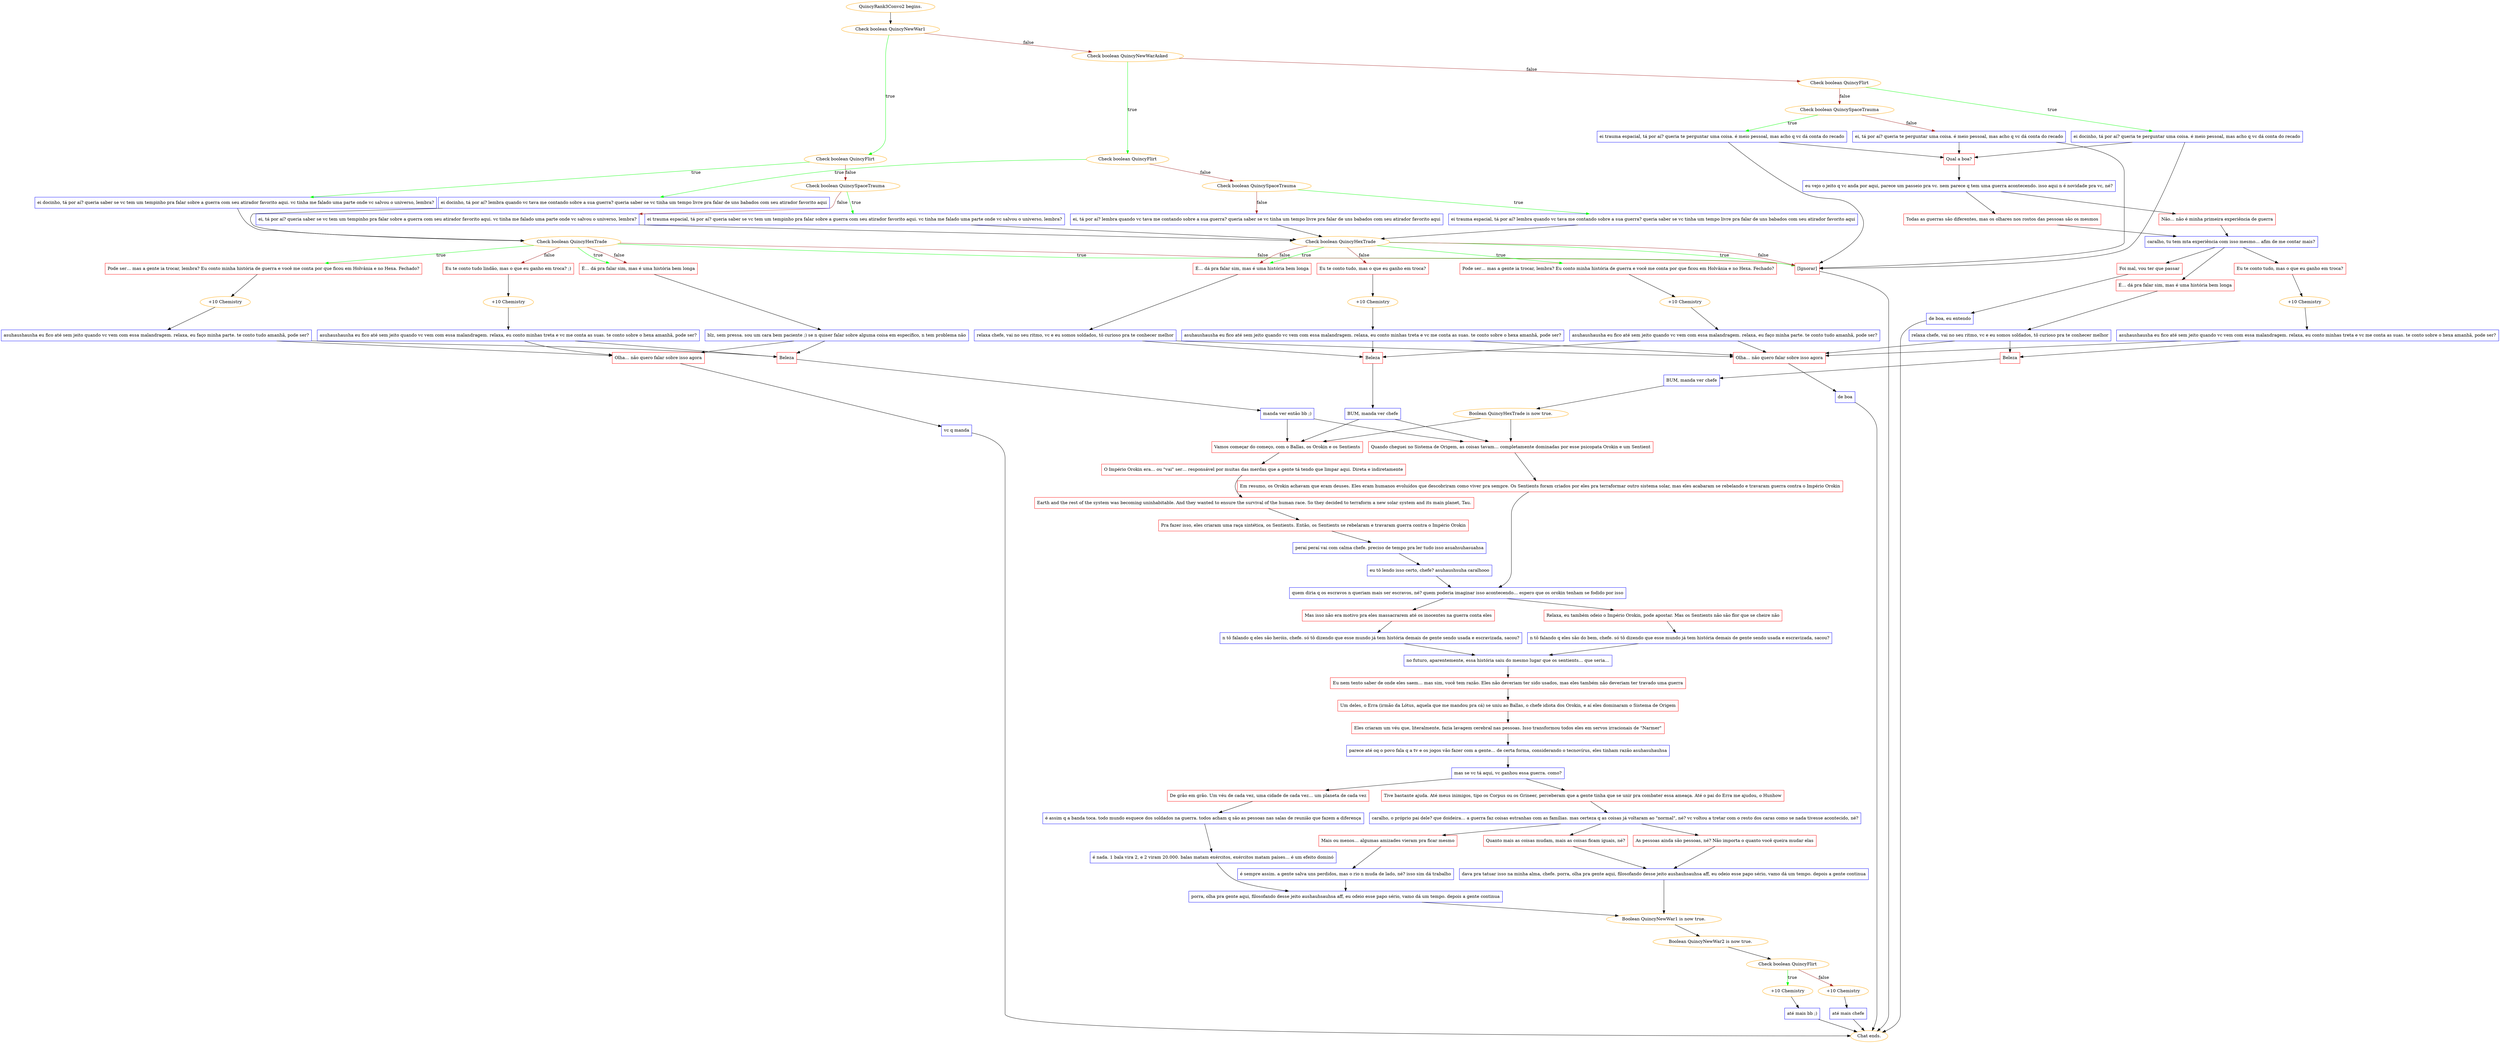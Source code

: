 digraph {
	"QuincyRank3Convo2 begins." [color=orange];
		"QuincyRank3Convo2 begins." -> j1227234177;
	j1227234177 [label="Check boolean QuincyNewWar1",color=orange];
		j1227234177 -> j3433158672 [label=true,color=green];
		j1227234177 -> j970692775 [label=false,color=brown];
	j3433158672 [label="Check boolean QuincyFlirt",color=orange];
		j3433158672 -> j2920404409 [label=true,color=green];
		j3433158672 -> j3134332762 [label=false,color=brown];
	j970692775 [label="Check boolean QuincyNewWarAsked",color=orange];
		j970692775 -> j4151139557 [label=true,color=green];
		j970692775 -> j1584210937 [label=false,color=brown];
	j2920404409 [label="ei docinho, tá por aí? queria saber se vc tem um tempinho pra falar sobre a guerra com seu atirador favorito aqui. vc tinha me falado uma parte onde vc salvou o universo, lembra?",shape=box,color=blue];
		j2920404409 -> j2930633811;
	j3134332762 [label="Check boolean QuincySpaceTrauma",color=orange];
		j3134332762 -> j1692734318 [label=true,color=green];
		j3134332762 -> j558605260 [label=false,color=brown];
	j4151139557 [label="Check boolean QuincyFlirt",color=orange];
		j4151139557 -> j2249421026 [label=true,color=green];
		j4151139557 -> j3134221175 [label=false,color=brown];
	j1584210937 [label="Check boolean QuincyFlirt",color=orange];
		j1584210937 -> j2701193218 [label=true,color=green];
		j1584210937 -> j2192536443 [label=false,color=brown];
	j2930633811 [label="Check boolean QuincyHexTrade",color=orange];
		j2930633811 -> j2693519038 [label=true,color=green];
		j2930633811 -> j2582116826 [label=true,color=green];
		j2930633811 -> j1678137900 [label=true,color=green];
		j2930633811 -> j3110406009 [label=false,color=brown];
		j2930633811 -> j2582116826 [label=false,color=brown];
		j2930633811 -> j1678137900 [label=false,color=brown];
	j1692734318 [label="ei trauma espacial, tá por aí? queria saber se vc tem um tempinho pra falar sobre a guerra com seu atirador favorito aqui. vc tinha me falado uma parte onde vc salvou o universo, lembra?",shape=box,color=blue];
		j1692734318 -> j3628214946;
	j558605260 [label="ei, tá por aí? queria saber se vc tem um tempinho pra falar sobre a guerra com seu atirador favorito aqui. vc tinha me falado uma parte onde vc salvou o universo, lembra?",shape=box,color=blue];
		j558605260 -> j3628214946;
	j2249421026 [label="ei docinho, tá por aí? lembra quando vc tava me contando sobre a sua guerra? queria saber se vc tinha um tempo livre pra falar de uns babados com seu atirador favorito aqui",shape=box,color=blue];
		j2249421026 -> j2930633811;
	j3134221175 [label="Check boolean QuincySpaceTrauma",color=orange];
		j3134221175 -> j3802640725 [label=true,color=green];
		j3134221175 -> j1466849654 [label=false,color=brown];
	j2701193218 [label="ei docinho, tá por aí? queria te perguntar uma coisa. é meio pessoal, mas acho q vc dá conta do recado",shape=box,color=blue];
		j2701193218 -> j2112535028;
		j2701193218 -> j1678137900;
	j2192536443 [label="Check boolean QuincySpaceTrauma",color=orange];
		j2192536443 -> j254845491 [label=true,color=green];
		j2192536443 -> j1856935759 [label=false,color=brown];
	j2693519038 [label="Pode ser… mas a gente ia trocar, lembra? Eu conto minha história de guerra e você me conta por que ficou em Holvânia e no Hexa. Fechado?",shape=box,color=red];
		j2693519038 -> j3897970062;
	j2582116826 [label="É… dá pra falar sim, mas é uma história bem longa",shape=box,color=red];
		j2582116826 -> j3135794523;
	j1678137900 [label="[Ignorar]",shape=box,color=red];
		j1678137900 -> "Chat ends.";
	j3110406009 [label="Eu te conto tudo lindão, mas o que eu ganho em troca? ;)",shape=box,color=red];
		j3110406009 -> j2649487820;
	j3628214946 [label="Check boolean QuincyHexTrade",color=orange];
		j3628214946 -> j3155388525 [label=true,color=green];
		j3628214946 -> j714574012 [label=true,color=green];
		j3628214946 -> j1678137900 [label=true,color=green];
		j3628214946 -> j1340003969 [label=false,color=brown];
		j3628214946 -> j714574012 [label=false,color=brown];
		j3628214946 -> j1678137900 [label=false,color=brown];
	j3802640725 [label="ei trauma espacial, tá por aí? lembra quando vc tava me contando sobre a sua guerra? queria saber se vc tinha um tempo livre pra falar de uns babados com seu atirador favorito aqui",shape=box,color=blue];
		j3802640725 -> j3628214946;
	j1466849654 [label="ei, tá por aí? lembra quando vc tava me contando sobre a sua guerra? queria saber se vc tinha um tempo livre pra falar de uns babados com seu atirador favorito aqui",shape=box,color=blue];
		j1466849654 -> j3628214946;
	j2112535028 [label="Qual a boa?",shape=box,color=red];
		j2112535028 -> j2161949019;
	j254845491 [label="ei trauma espacial, tá por aí? queria te perguntar uma coisa. é meio pessoal, mas acho q vc dá conta do recado",shape=box,color=blue];
		j254845491 -> j2112535028;
		j254845491 -> j1678137900;
	j1856935759 [label="ei, tá por aí? queria te perguntar uma coisa. é meio pessoal, mas acho q vc dá conta do recado",shape=box,color=blue];
		j1856935759 -> j2112535028;
		j1856935759 -> j1678137900;
	j3897970062 [label="+10 Chemistry",color=orange];
		j3897970062 -> j2013725262;
	j3135794523 [label="blz, sem pressa. sou um cara bem paciente ;) se n quiser falar sobre alguma coisa em específico, n tem problema não",shape=box,color=blue];
		j3135794523 -> j4058131365;
		j3135794523 -> j49254430;
	"Chat ends." [color=orange];
	j2649487820 [label="+10 Chemistry",color=orange];
		j2649487820 -> j3736384970;
	j3155388525 [label="Pode ser… mas a gente ia trocar, lembra? Eu conto minha história de guerra e você me conta por que ficou em Holvânia e no Hexa. Fechado?",shape=box,color=red];
		j3155388525 -> j1474014707;
	j714574012 [label="É… dá pra falar sim, mas é uma história bem longa",shape=box,color=red];
		j714574012 -> j3006652217;
	j1340003969 [label="Eu te conto tudo, mas o que eu ganho em troca?",shape=box,color=red];
		j1340003969 -> j384329855;
	j2161949019 [label="eu vejo o jeito q vc anda por aqui, parece um passeio pra vc. nem parece q tem uma guerra acontecendo. isso aqui n é novidade pra vc, né?",shape=box,color=blue];
		j2161949019 -> j2019390733;
		j2161949019 -> j3475768903;
	j2013725262 [label="asuhaushausha eu fico até sem jeito quando vc vem com essa malandragem. relaxa, eu faço minha parte. te conto tudo amanhã, pode ser?",shape=box,color=blue];
		j2013725262 -> j4058131365;
		j2013725262 -> j49254430;
	j4058131365 [label="Beleza",shape=box,color=red];
		j4058131365 -> j2762784902;
	j49254430 [label="Olha… não quero falar sobre isso agora",shape=box,color=red];
		j49254430 -> j2840347641;
	j3736384970 [label="asuhaushausha eu fico até sem jeito quando vc vem com essa malandragem. relaxa, eu conto minhas treta e vc me conta as suas. te conto sobre o hexa amanhã, pode ser?",shape=box,color=blue];
		j3736384970 -> j4058131365;
		j3736384970 -> j49254430;
	j1474014707 [label="+10 Chemistry",color=orange];
		j1474014707 -> j956324216;
	j3006652217 [label="relaxa chefe, vai no seu ritmo, vc e eu somos soldados, tô curioso pra te conhecer melhor",shape=box,color=blue];
		j3006652217 -> j2300915327;
		j3006652217 -> j45639951;
	j384329855 [label="+10 Chemistry",color=orange];
		j384329855 -> j2162118008;
	j2019390733 [label="Não… não é minha primeira experiência de guerra",shape=box,color=red];
		j2019390733 -> j3786950092;
	j3475768903 [label="Todas as guerras são diferentes, mas os olhares nos rostos das pessoas são os mesmos",shape=box,color=red];
		j3475768903 -> j3786950092;
	j2762784902 [label="manda ver então bb ;)",shape=box,color=blue];
		j2762784902 -> j1635959620;
		j2762784902 -> j3410675970;
	j2840347641 [label="vc q manda",shape=box,color=blue];
		j2840347641 -> "Chat ends.";
	j956324216 [label="asuhaushausha eu fico até sem jeito quando vc vem com essa malandragem. relaxa, eu faço minha parte. te conto tudo amanhã, pode ser?",shape=box,color=blue];
		j956324216 -> j2300915327;
		j956324216 -> j45639951;
	j2300915327 [label="Beleza",shape=box,color=red];
		j2300915327 -> j3505646054;
	j45639951 [label="Olha… não quero falar sobre isso agora",shape=box,color=red];
		j45639951 -> j2284542647;
	j2162118008 [label="asuhaushausha eu fico até sem jeito quando vc vem com essa malandragem. relaxa, eu conto minhas treta e vc me conta as suas. te conto sobre o hexa amanhã, pode ser?",shape=box,color=blue];
		j2162118008 -> j2300915327;
		j2162118008 -> j45639951;
	j3786950092 [label="caralho, tu tem mta experiência com isso mesmo… afim de me contar mais?",shape=box,color=blue];
		j3786950092 -> j2580146909;
		j3786950092 -> j3511358525;
		j3786950092 -> j1808780922;
	j1635959620 [label="Quando cheguei no Sistema de Origem, as coisas tavam… completamente dominadas por esse psicopata Orokin e um Sentient",shape=box,color=red];
		j1635959620 -> j2973740393;
	j3410675970 [label="Vamos começar do começo, com o Ballas, os Orokin e os Sentients",shape=box,color=red];
		j3410675970 -> j3492418846;
	j3505646054 [label="BUM, manda ver chefe",shape=box,color=blue];
		j3505646054 -> j1635959620;
		j3505646054 -> j3410675970;
	j2284542647 [label="de boa",shape=box,color=blue];
		j2284542647 -> "Chat ends.";
	j2580146909 [label="Eu te conto tudo, mas o que eu ganho em troca?",shape=box,color=red];
		j2580146909 -> j2708314673;
	j3511358525 [label="É… dá pra falar sim, mas é uma história bem longa",shape=box,color=red];
		j3511358525 -> j3150099173;
	j1808780922 [label="Foi mal, vou ter que passar",shape=box,color=red];
		j1808780922 -> j1475560571;
	j2973740393 [label="Em resumo, os Orokin achavam que eram deuses. Eles eram humanos evoluídos que descobriram como viver pra sempre. Os Sentients foram criados por eles pra terraformar outro sistema solar, mas eles acabaram se rebelando e travaram guerra contra o Império Orokin",shape=box,color=red];
		j2973740393 -> j935857287;
	j3492418846 [label="O Império Orokin era… ou \"vai\" ser… responsável por muitas das merdas que a gente tá tendo que limpar aqui. Direta e indiretamente",shape=box,color=red];
		j3492418846 -> j253632166;
	j2708314673 [label="+10 Chemistry",color=orange];
		j2708314673 -> j2641624863;
	j3150099173 [label="relaxa chefe, vai no seu ritmo, vc e eu somos soldados, tô curioso pra te conhecer melhor",shape=box,color=blue];
		j3150099173 -> j1545774320;
		j3150099173 -> j45639951;
	j1475560571 [label="de boa, eu entendo",shape=box,color=blue];
		j1475560571 -> "Chat ends.";
	j935857287 [label="quem diria q os escravos n queriam mais ser escravos, né? quem poderia imaginar isso acontecendo… espero que os orokin tenham se fodido por isso",shape=box,color=blue];
		j935857287 -> j1304288640;
		j935857287 -> j2682833784;
	j253632166 [label="Earth and the rest of the system was becoming uninhabitable. And they wanted to ensure the survival of the human race. So they decided to terraform a new solar system and its main planet, Tau.",shape=box,color=red];
		j253632166 -> j1935328368;
	j2641624863 [label="asuhaushausha eu fico até sem jeito quando vc vem com essa malandragem. relaxa, eu conto minhas treta e vc me conta as suas. te conto sobre o hexa amanhã, pode ser?",shape=box,color=blue];
		j2641624863 -> j1545774320;
		j2641624863 -> j45639951;
	j1545774320 [label="Beleza",shape=box,color=red];
		j1545774320 -> j1179757919;
	j1304288640 [label="Mas isso não era motivo pra eles massacrarem até os inocentes na guerra conta eles",shape=box,color=red];
		j1304288640 -> j1484692428;
	j2682833784 [label="Relaxa, eu também odeio o Império Orokin, pode apostar. Mas os Sentients não são flor que se cheire não",shape=box,color=red];
		j2682833784 -> j407610355;
	j1935328368 [label="Pra fazer isso, eles criaram uma raça sintética, os Sentients. Então, os Sentients se rebelaram e travaram guerra contra o Império Orokin",shape=box,color=red];
		j1935328368 -> j1121618630;
	j1179757919 [label="BUM, manda ver chefe",shape=box,color=blue];
		j1179757919 -> j1195954959;
	j1484692428 [label="n tô falando q eles são heróis, chefe. só tô dizendo que esse mundo já tem história demais de gente sendo usada e escravizada, sacou?",shape=box,color=blue];
		j1484692428 -> j1327740180;
	j407610355 [label="n tô falando q eles são do bem, chefe. só tô dizendo que esse mundo já tem história demais de gente sendo usada e escravizada, sacou?",shape=box,color=blue];
		j407610355 -> j1327740180;
	j1121618630 [label="peraí peraí vai com calma chefe. preciso de tempo pra ler tudo isso asuahsuhasuahsa",shape=box,color=blue];
		j1121618630 -> j1678623263;
	j1195954959 [label="Boolean QuincyHexTrade is now true.",color=orange];
		j1195954959 -> j3410675970;
		j1195954959 -> j1635959620;
	j1327740180 [label="no futuro, aparentemente, essa história saiu do mesmo lugar que os sentients… que seria…",shape=box,color=blue];
		j1327740180 -> j2160300890;
	j1678623263 [label="eu tô lendo isso certo, chefe? asuhaushsuha caralhooo",shape=box,color=blue];
		j1678623263 -> j935857287;
	j2160300890 [label="Eu nem tento saber de onde eles saem… mas sim, você tem razão. Eles não deveriam ter sido usados, mas eles também não deveriam ter travado uma guerra",shape=box,color=red];
		j2160300890 -> j1575379783;
	j1575379783 [label="Um deles, o Erra (irmão da Lótus, aquela que me mandou pra cá) se uniu ao Ballas, o chefe idiota dos Orokin, e aí eles dominaram o Sistema de Origem",shape=box,color=red];
		j1575379783 -> j377597001;
	j377597001 [label="Eles criaram um véu que, literalmente, fazia lavagem cerebral nas pessoas. Isso transformou todos eles em servos irracionais de \"Narmer\"",shape=box,color=red];
		j377597001 -> j3696705951;
	j3696705951 [label="parece até oq o povo fala q a tv e os jogos vão fazer com a gente… de certa forma, considerando o tecnovírus, eles tinham razão asuhasuhauhsa",shape=box,color=blue];
		j3696705951 -> j1001024818;
	j1001024818 [label="mas se vc tá aqui, vc ganhou essa guerra. como?",shape=box,color=blue];
		j1001024818 -> j2669184015;
		j1001024818 -> j3324348456;
	j2669184015 [label="De grão em grão. Um véu de cada vez, uma cidade de cada vez… um planeta de cada vez",shape=box,color=red];
		j2669184015 -> j1099150353;
	j3324348456 [label="Tive bastante ajuda. Até meus inimigos, tipo os Corpus ou os Grineer, perceberam que a gente tinha que se unir pra combater essa ameaça. Até o pai do Erra me ajudou, o Hunhow",shape=box,color=red];
		j3324348456 -> j576782079;
	j1099150353 [label="é assim q a banda toca. todo mundo esquece dos soldados na guerra. todos acham q são as pessoas nas salas de reunião que fazem a diferença",shape=box,color=blue];
		j1099150353 -> j1812544220;
	j576782079 [label="caralho, o próprio pai dele? que doideira… a guerra faz coisas estranhas com as famílias. mas certeza q as coisas já voltaram ao \"normal\", né? vc voltou a tretar com o resto dos caras como se nada tivesse acontecido, né?",shape=box,color=blue];
		j576782079 -> j533374499;
		j576782079 -> j4207012020;
		j576782079 -> j2258348814;
	j1812544220 [label="é nada. 1 bala vira 2, e 2 viram 20.000. balas matam exércitos, exércitos matam países… é um efeito dominó",shape=box,color=blue];
		j1812544220 -> j3996715776;
	j533374499 [label="Mais ou menos… algumas amizades vieram pra ficar mesmo",shape=box,color=red];
		j533374499 -> j1895621288;
	j4207012020 [label="Quanto mais as coisas mudam, mais as coisas ficam iguais, né?",shape=box,color=red];
		j4207012020 -> j3138668007;
	j2258348814 [label="As pessoas ainda são pessoas, né? Não importa o quanto você queira mudar elas",shape=box,color=red];
		j2258348814 -> j3138668007;
	j3996715776 [label="porra, olha pra gente aqui, filosofando desse jeito aushauhsauhsa aff, eu odeio esse papo sério, vamo dá um tempo. depois a gente continua",shape=box,color=blue];
		j3996715776 -> j847916330;
	j1895621288 [label="é sempre assim. a gente salva uns perdidos, mas o rio n muda de lado, né? isso sim dá trabalho",shape=box,color=blue];
		j1895621288 -> j3996715776;
	j3138668007 [label="dava pra tatuar isso na minha alma, chefe. porra, olha pra gente aqui, filosofando desse jeito aushauhsauhsa aff, eu odeio esse papo sério, vamo dá um tempo. depois a gente continua",shape=box,color=blue];
		j3138668007 -> j847916330;
	j847916330 [label="Boolean QuincyNewWar1 is now true.",color=orange];
		j847916330 -> j59282138;
	j59282138 [label="Boolean QuincyNewWar2 is now true.",color=orange];
		j59282138 -> j1873488807;
	j1873488807 [label="Check boolean QuincyFlirt",color=orange];
		j1873488807 -> j3102728737 [label=true,color=green];
		j1873488807 -> j3811048495 [label=false,color=brown];
	j3102728737 [label="+10 Chemistry",color=orange];
		j3102728737 -> j1999679349;
	j3811048495 [label="+10 Chemistry",color=orange];
		j3811048495 -> j2329760467;
	j1999679349 [label="até mais bb ;)",shape=box,color=blue];
		j1999679349 -> "Chat ends.";
	j2329760467 [label="até mais chefe",shape=box,color=blue];
		j2329760467 -> "Chat ends.";
}